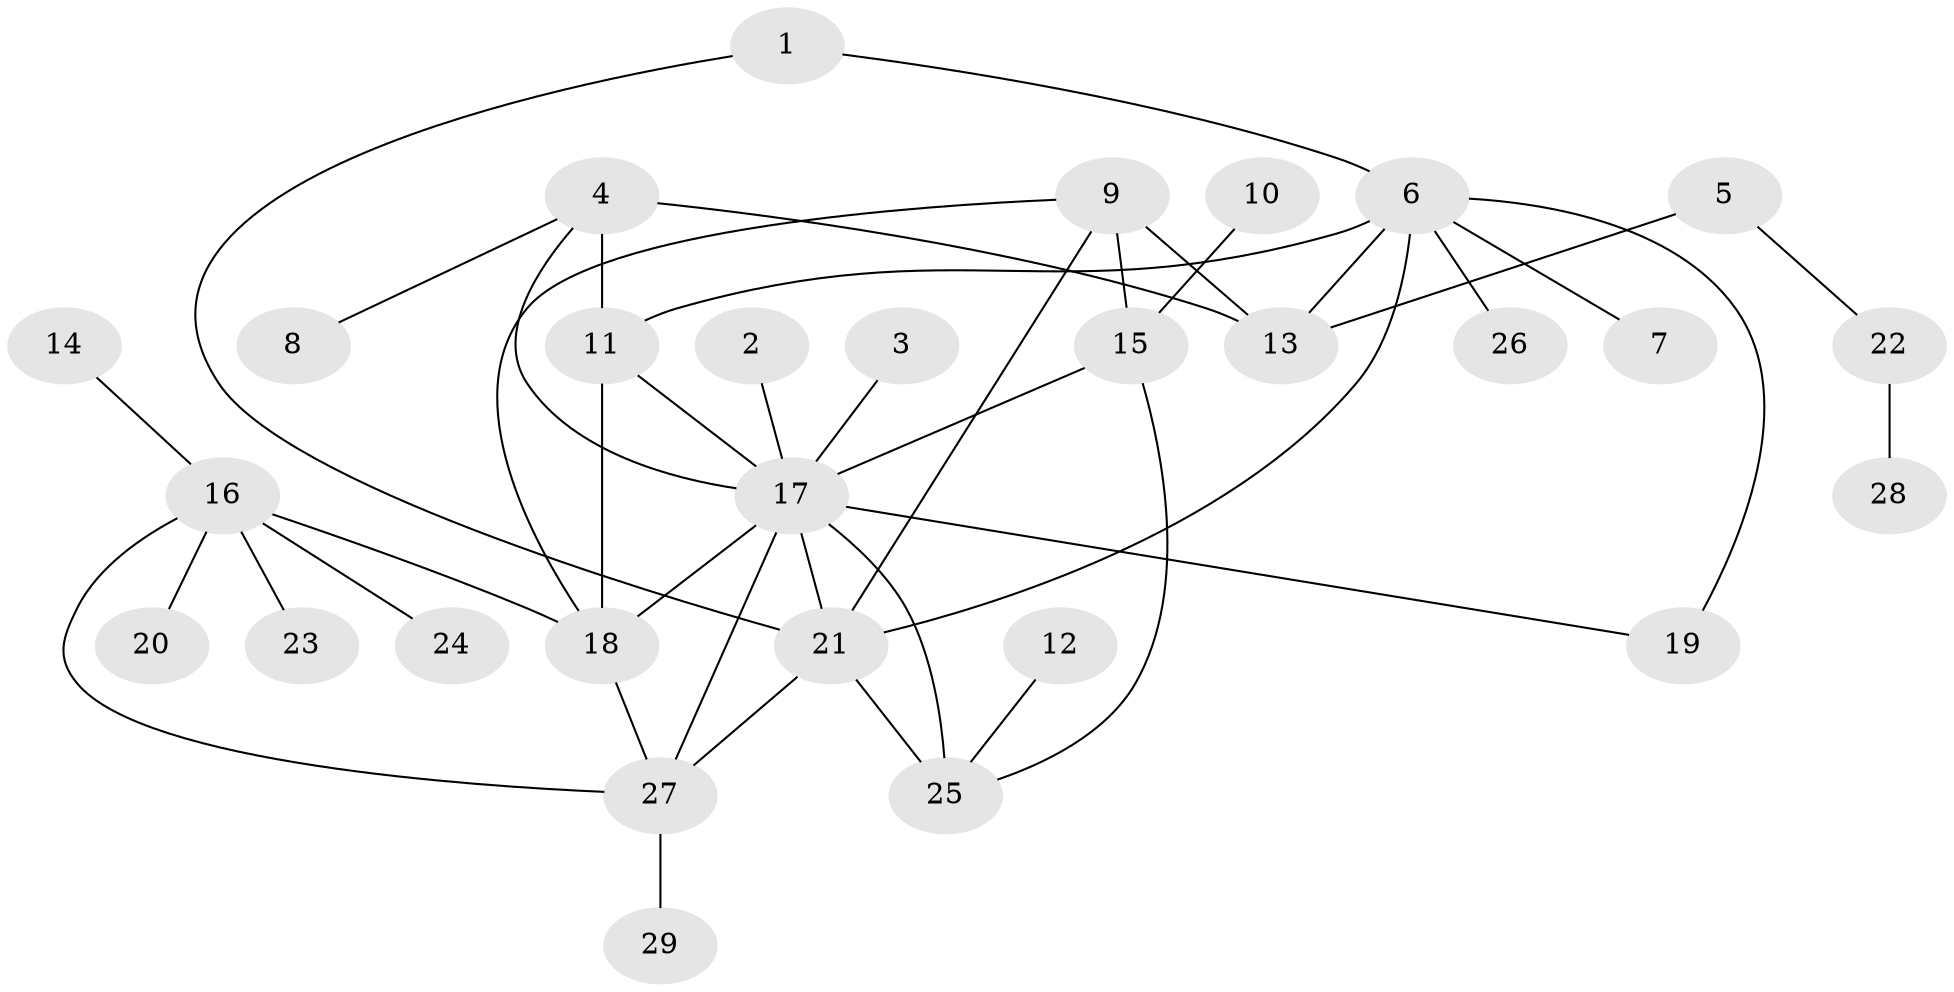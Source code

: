 // original degree distribution, {4: 0.04285714285714286, 5: 0.04285714285714286, 6: 0.05714285714285714, 7: 0.02857142857142857, 9: 0.02857142857142857, 2: 0.2714285714285714, 8: 0.02857142857142857, 1: 0.4857142857142857, 3: 0.014285714285714285}
// Generated by graph-tools (version 1.1) at 2025/37/03/04/25 23:37:51]
// undirected, 29 vertices, 42 edges
graph export_dot {
  node [color=gray90,style=filled];
  1;
  2;
  3;
  4;
  5;
  6;
  7;
  8;
  9;
  10;
  11;
  12;
  13;
  14;
  15;
  16;
  17;
  18;
  19;
  20;
  21;
  22;
  23;
  24;
  25;
  26;
  27;
  28;
  29;
  1 -- 6 [weight=1.0];
  1 -- 21 [weight=1.0];
  2 -- 17 [weight=1.0];
  3 -- 17 [weight=1.0];
  4 -- 8 [weight=1.0];
  4 -- 11 [weight=1.0];
  4 -- 13 [weight=2.0];
  4 -- 17 [weight=1.0];
  5 -- 13 [weight=1.0];
  5 -- 22 [weight=1.0];
  6 -- 7 [weight=1.0];
  6 -- 11 [weight=1.0];
  6 -- 13 [weight=1.0];
  6 -- 19 [weight=1.0];
  6 -- 21 [weight=1.0];
  6 -- 26 [weight=1.0];
  9 -- 13 [weight=2.0];
  9 -- 15 [weight=2.0];
  9 -- 18 [weight=1.0];
  9 -- 21 [weight=1.0];
  10 -- 15 [weight=1.0];
  11 -- 17 [weight=1.0];
  11 -- 18 [weight=1.0];
  12 -- 25 [weight=1.0];
  14 -- 16 [weight=1.0];
  15 -- 17 [weight=1.0];
  15 -- 25 [weight=1.0];
  16 -- 18 [weight=1.0];
  16 -- 20 [weight=1.0];
  16 -- 23 [weight=1.0];
  16 -- 24 [weight=1.0];
  16 -- 27 [weight=1.0];
  17 -- 18 [weight=1.0];
  17 -- 19 [weight=1.0];
  17 -- 21 [weight=1.0];
  17 -- 25 [weight=1.0];
  17 -- 27 [weight=1.0];
  18 -- 27 [weight=1.0];
  21 -- 25 [weight=2.0];
  21 -- 27 [weight=1.0];
  22 -- 28 [weight=1.0];
  27 -- 29 [weight=1.0];
}
